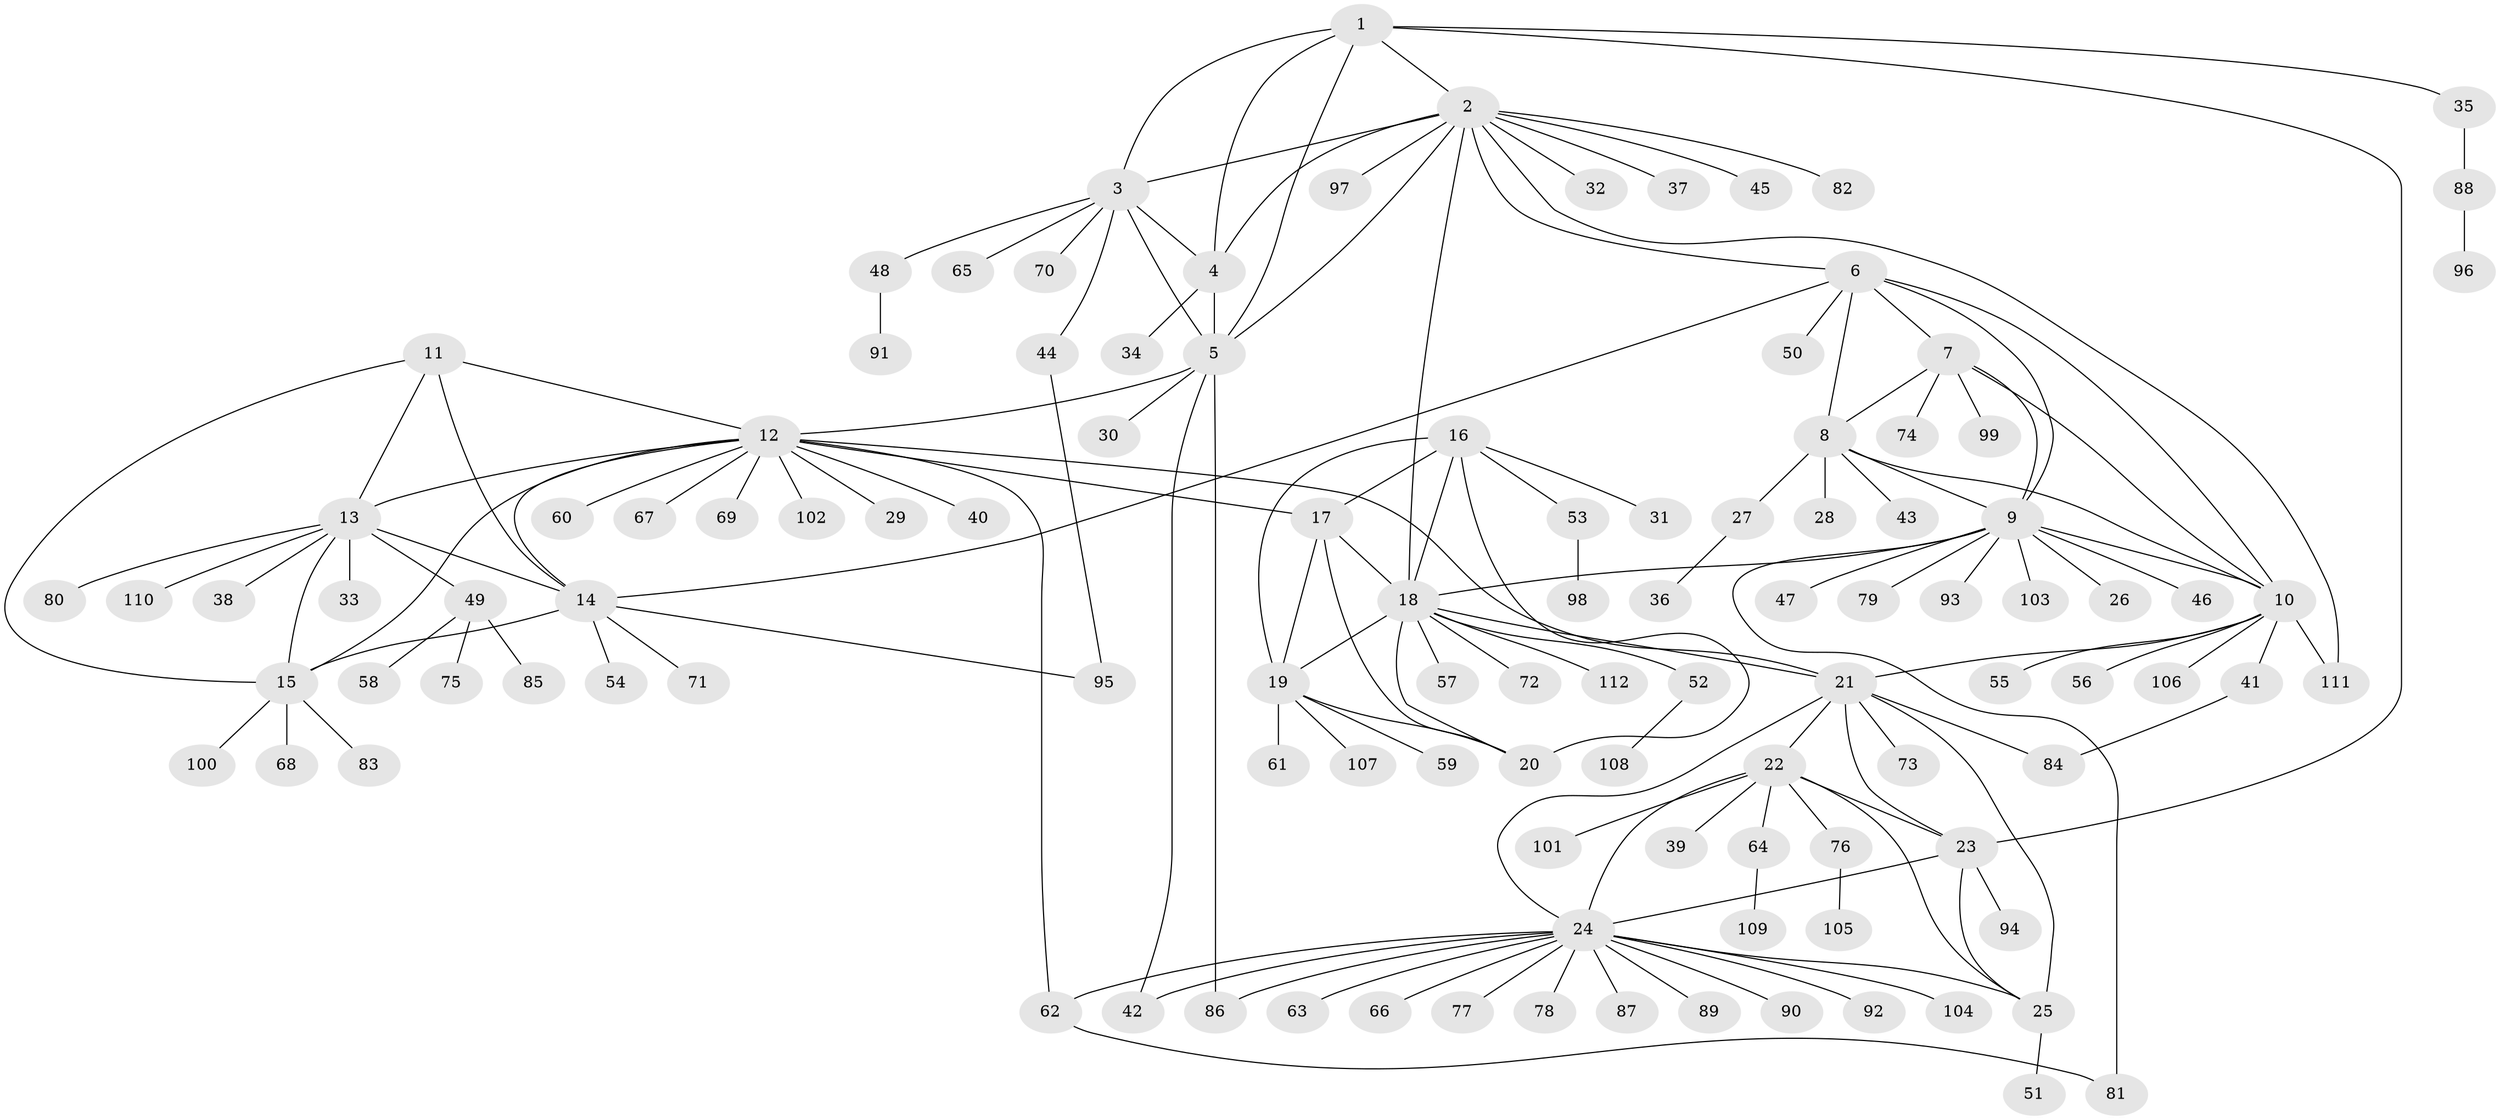 // coarse degree distribution, {4: 0.02564102564102564, 6: 0.01282051282051282, 11: 0.01282051282051282, 5: 0.01282051282051282, 7: 0.02564102564102564, 3: 0.01282051282051282, 1: 0.7948717948717948, 16: 0.02564102564102564, 2: 0.05128205128205128, 10: 0.01282051282051282, 19: 0.01282051282051282}
// Generated by graph-tools (version 1.1) at 2025/57/03/04/25 21:57:22]
// undirected, 112 vertices, 154 edges
graph export_dot {
graph [start="1"]
  node [color=gray90,style=filled];
  1;
  2;
  3;
  4;
  5;
  6;
  7;
  8;
  9;
  10;
  11;
  12;
  13;
  14;
  15;
  16;
  17;
  18;
  19;
  20;
  21;
  22;
  23;
  24;
  25;
  26;
  27;
  28;
  29;
  30;
  31;
  32;
  33;
  34;
  35;
  36;
  37;
  38;
  39;
  40;
  41;
  42;
  43;
  44;
  45;
  46;
  47;
  48;
  49;
  50;
  51;
  52;
  53;
  54;
  55;
  56;
  57;
  58;
  59;
  60;
  61;
  62;
  63;
  64;
  65;
  66;
  67;
  68;
  69;
  70;
  71;
  72;
  73;
  74;
  75;
  76;
  77;
  78;
  79;
  80;
  81;
  82;
  83;
  84;
  85;
  86;
  87;
  88;
  89;
  90;
  91;
  92;
  93;
  94;
  95;
  96;
  97;
  98;
  99;
  100;
  101;
  102;
  103;
  104;
  105;
  106;
  107;
  108;
  109;
  110;
  111;
  112;
  1 -- 2;
  1 -- 3;
  1 -- 4;
  1 -- 5;
  1 -- 23;
  1 -- 35;
  2 -- 3;
  2 -- 4;
  2 -- 5;
  2 -- 6;
  2 -- 18;
  2 -- 32;
  2 -- 37;
  2 -- 45;
  2 -- 82;
  2 -- 97;
  2 -- 111;
  3 -- 4;
  3 -- 5;
  3 -- 44;
  3 -- 48;
  3 -- 65;
  3 -- 70;
  4 -- 5;
  4 -- 34;
  5 -- 12;
  5 -- 30;
  5 -- 42;
  5 -- 86;
  6 -- 7;
  6 -- 8;
  6 -- 9;
  6 -- 10;
  6 -- 14;
  6 -- 50;
  7 -- 8;
  7 -- 9;
  7 -- 10;
  7 -- 74;
  7 -- 99;
  8 -- 9;
  8 -- 10;
  8 -- 27;
  8 -- 28;
  8 -- 43;
  9 -- 10;
  9 -- 18;
  9 -- 26;
  9 -- 46;
  9 -- 47;
  9 -- 79;
  9 -- 81;
  9 -- 93;
  9 -- 103;
  10 -- 21;
  10 -- 41;
  10 -- 55;
  10 -- 56;
  10 -- 106;
  10 -- 111;
  11 -- 12;
  11 -- 13;
  11 -- 14;
  11 -- 15;
  12 -- 13;
  12 -- 14;
  12 -- 15;
  12 -- 17;
  12 -- 21;
  12 -- 29;
  12 -- 40;
  12 -- 60;
  12 -- 62;
  12 -- 67;
  12 -- 69;
  12 -- 102;
  13 -- 14;
  13 -- 15;
  13 -- 33;
  13 -- 38;
  13 -- 49;
  13 -- 80;
  13 -- 110;
  14 -- 15;
  14 -- 54;
  14 -- 71;
  14 -- 95;
  15 -- 68;
  15 -- 83;
  15 -- 100;
  16 -- 17;
  16 -- 18;
  16 -- 19;
  16 -- 20;
  16 -- 31;
  16 -- 53;
  17 -- 18;
  17 -- 19;
  17 -- 20;
  18 -- 19;
  18 -- 20;
  18 -- 21;
  18 -- 52;
  18 -- 57;
  18 -- 72;
  18 -- 112;
  19 -- 20;
  19 -- 59;
  19 -- 61;
  19 -- 107;
  21 -- 22;
  21 -- 23;
  21 -- 24;
  21 -- 25;
  21 -- 73;
  21 -- 84;
  22 -- 23;
  22 -- 24;
  22 -- 25;
  22 -- 39;
  22 -- 64;
  22 -- 76;
  22 -- 101;
  23 -- 24;
  23 -- 25;
  23 -- 94;
  24 -- 25;
  24 -- 42;
  24 -- 62;
  24 -- 63;
  24 -- 66;
  24 -- 77;
  24 -- 78;
  24 -- 86;
  24 -- 87;
  24 -- 89;
  24 -- 90;
  24 -- 92;
  24 -- 104;
  25 -- 51;
  27 -- 36;
  35 -- 88;
  41 -- 84;
  44 -- 95;
  48 -- 91;
  49 -- 58;
  49 -- 75;
  49 -- 85;
  52 -- 108;
  53 -- 98;
  62 -- 81;
  64 -- 109;
  76 -- 105;
  88 -- 96;
}
